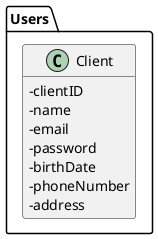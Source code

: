 @startuml
'https://plantuml.com/class-diagram
hide methods
skinparam classAttributeIconSize 0




package Users{
class Client{
-clientID
-name
-email
-password
-birthDate
-phoneNumber
-address
}

}

@enduml
